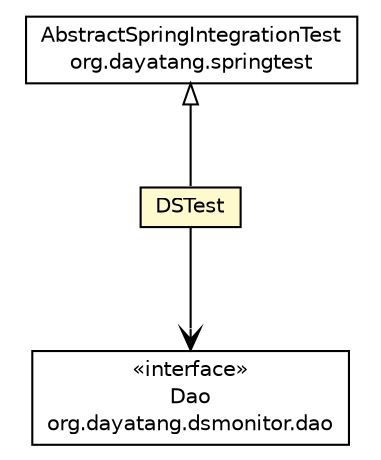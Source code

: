 #!/usr/local/bin/dot
#
# Class diagram 
# Generated by UMLGraph version R5_6_6-8-g8d7759 (http://www.umlgraph.org/)
#

digraph G {
	edge [fontname="Helvetica",fontsize=10,labelfontname="Helvetica",labelfontsize=10];
	node [fontname="Helvetica",fontsize=10,shape=plaintext];
	nodesep=0.25;
	ranksep=0.5;
	// org.dayatang.dsmonitor.dao.Dao
	c38 [label=<<table title="org.dayatang.dsmonitor.dao.Dao" border="0" cellborder="1" cellspacing="0" cellpadding="2" port="p" href="./dao/Dao.html">
		<tr><td><table border="0" cellspacing="0" cellpadding="1">
<tr><td align="center" balign="center"> &#171;interface&#187; </td></tr>
<tr><td align="center" balign="center"> Dao </td></tr>
<tr><td align="center" balign="center"> org.dayatang.dsmonitor.dao </td></tr>
		</table></td></tr>
		</table>>, URL="./dao/Dao.html", fontname="Helvetica", fontcolor="black", fontsize=10.0];
	// org.dayatang.dsmonitor.DSTest
	c41 [label=<<table title="org.dayatang.dsmonitor.DSTest" border="0" cellborder="1" cellspacing="0" cellpadding="2" port="p" bgcolor="lemonChiffon" href="./DSTest.html">
		<tr><td><table border="0" cellspacing="0" cellpadding="1">
<tr><td align="center" balign="center"> DSTest </td></tr>
		</table></td></tr>
		</table>>, URL="./DSTest.html", fontname="Helvetica", fontcolor="black", fontsize=10.0];
	//org.dayatang.dsmonitor.DSTest extends org.dayatang.springtest.AbstractSpringIntegrationTest
	c43:p -> c41:p [dir=back,arrowtail=empty];
	// org.dayatang.dsmonitor.DSTest NAVASSOC org.dayatang.dsmonitor.dao.Dao
	c41:p -> c38:p [taillabel="", label=" "headlabel="", fontname="Helvetica", fontcolor="black", fontsize=10.0, color="black", arrowhead=open];
	// org.dayatang.springtest.AbstractSpringIntegrationTest
	c43 [label=<<table title="org.dayatang.springtest.AbstractSpringIntegrationTest" border="0" cellborder="1" cellspacing="0" cellpadding="2" port="p" href="http://java.sun.com/j2se/1.4.2/docs/api/org/dayatang/springtest/AbstractSpringIntegrationTest.html">
		<tr><td><table border="0" cellspacing="0" cellpadding="1">
<tr><td align="center" balign="center"> AbstractSpringIntegrationTest </td></tr>
<tr><td align="center" balign="center"> org.dayatang.springtest </td></tr>
		</table></td></tr>
		</table>>, URL="http://java.sun.com/j2se/1.4.2/docs/api/org/dayatang/springtest/AbstractSpringIntegrationTest.html", fontname="Helvetica", fontcolor="black", fontsize=10.0];
}

